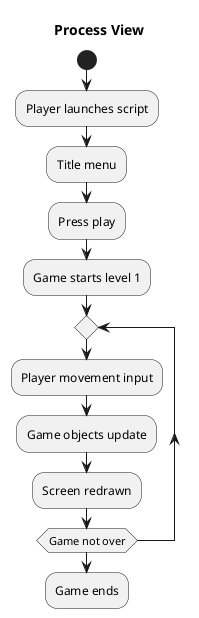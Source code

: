 @startuml process_view
title "Process View"
start
:Player launches script;
:Title menu;
:Press play;
:Game starts level 1;
repeat
    :Player movement input;
    :Game objects update;
    :Screen redrawn;
repeat while (Game not over)
:Game ends;
@enduml















